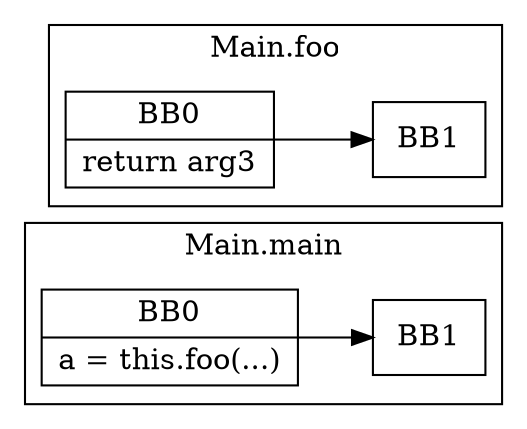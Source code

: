 digraph G {
  graph [ rankdir = "LR" ];
  subgraph cluster_0 {
    label = "Main.main"
    M0_BB0 [
      shape="record"
      label="BB0|a = this.foo(...)"
    ];
    M0_BB0 -> M0_BB1;
    M0_BB1 [
      shape="record"
      label="BB1"
    ];
  }
  subgraph cluster_1 {
    label = "Main.foo"
    M1_BB0 [
      shape="record"
      label="BB0|return arg3"
    ];
    M1_BB0 -> M1_BB1;
    M1_BB1 [
      shape="record"
      label="BB1"
    ];
  }
}
